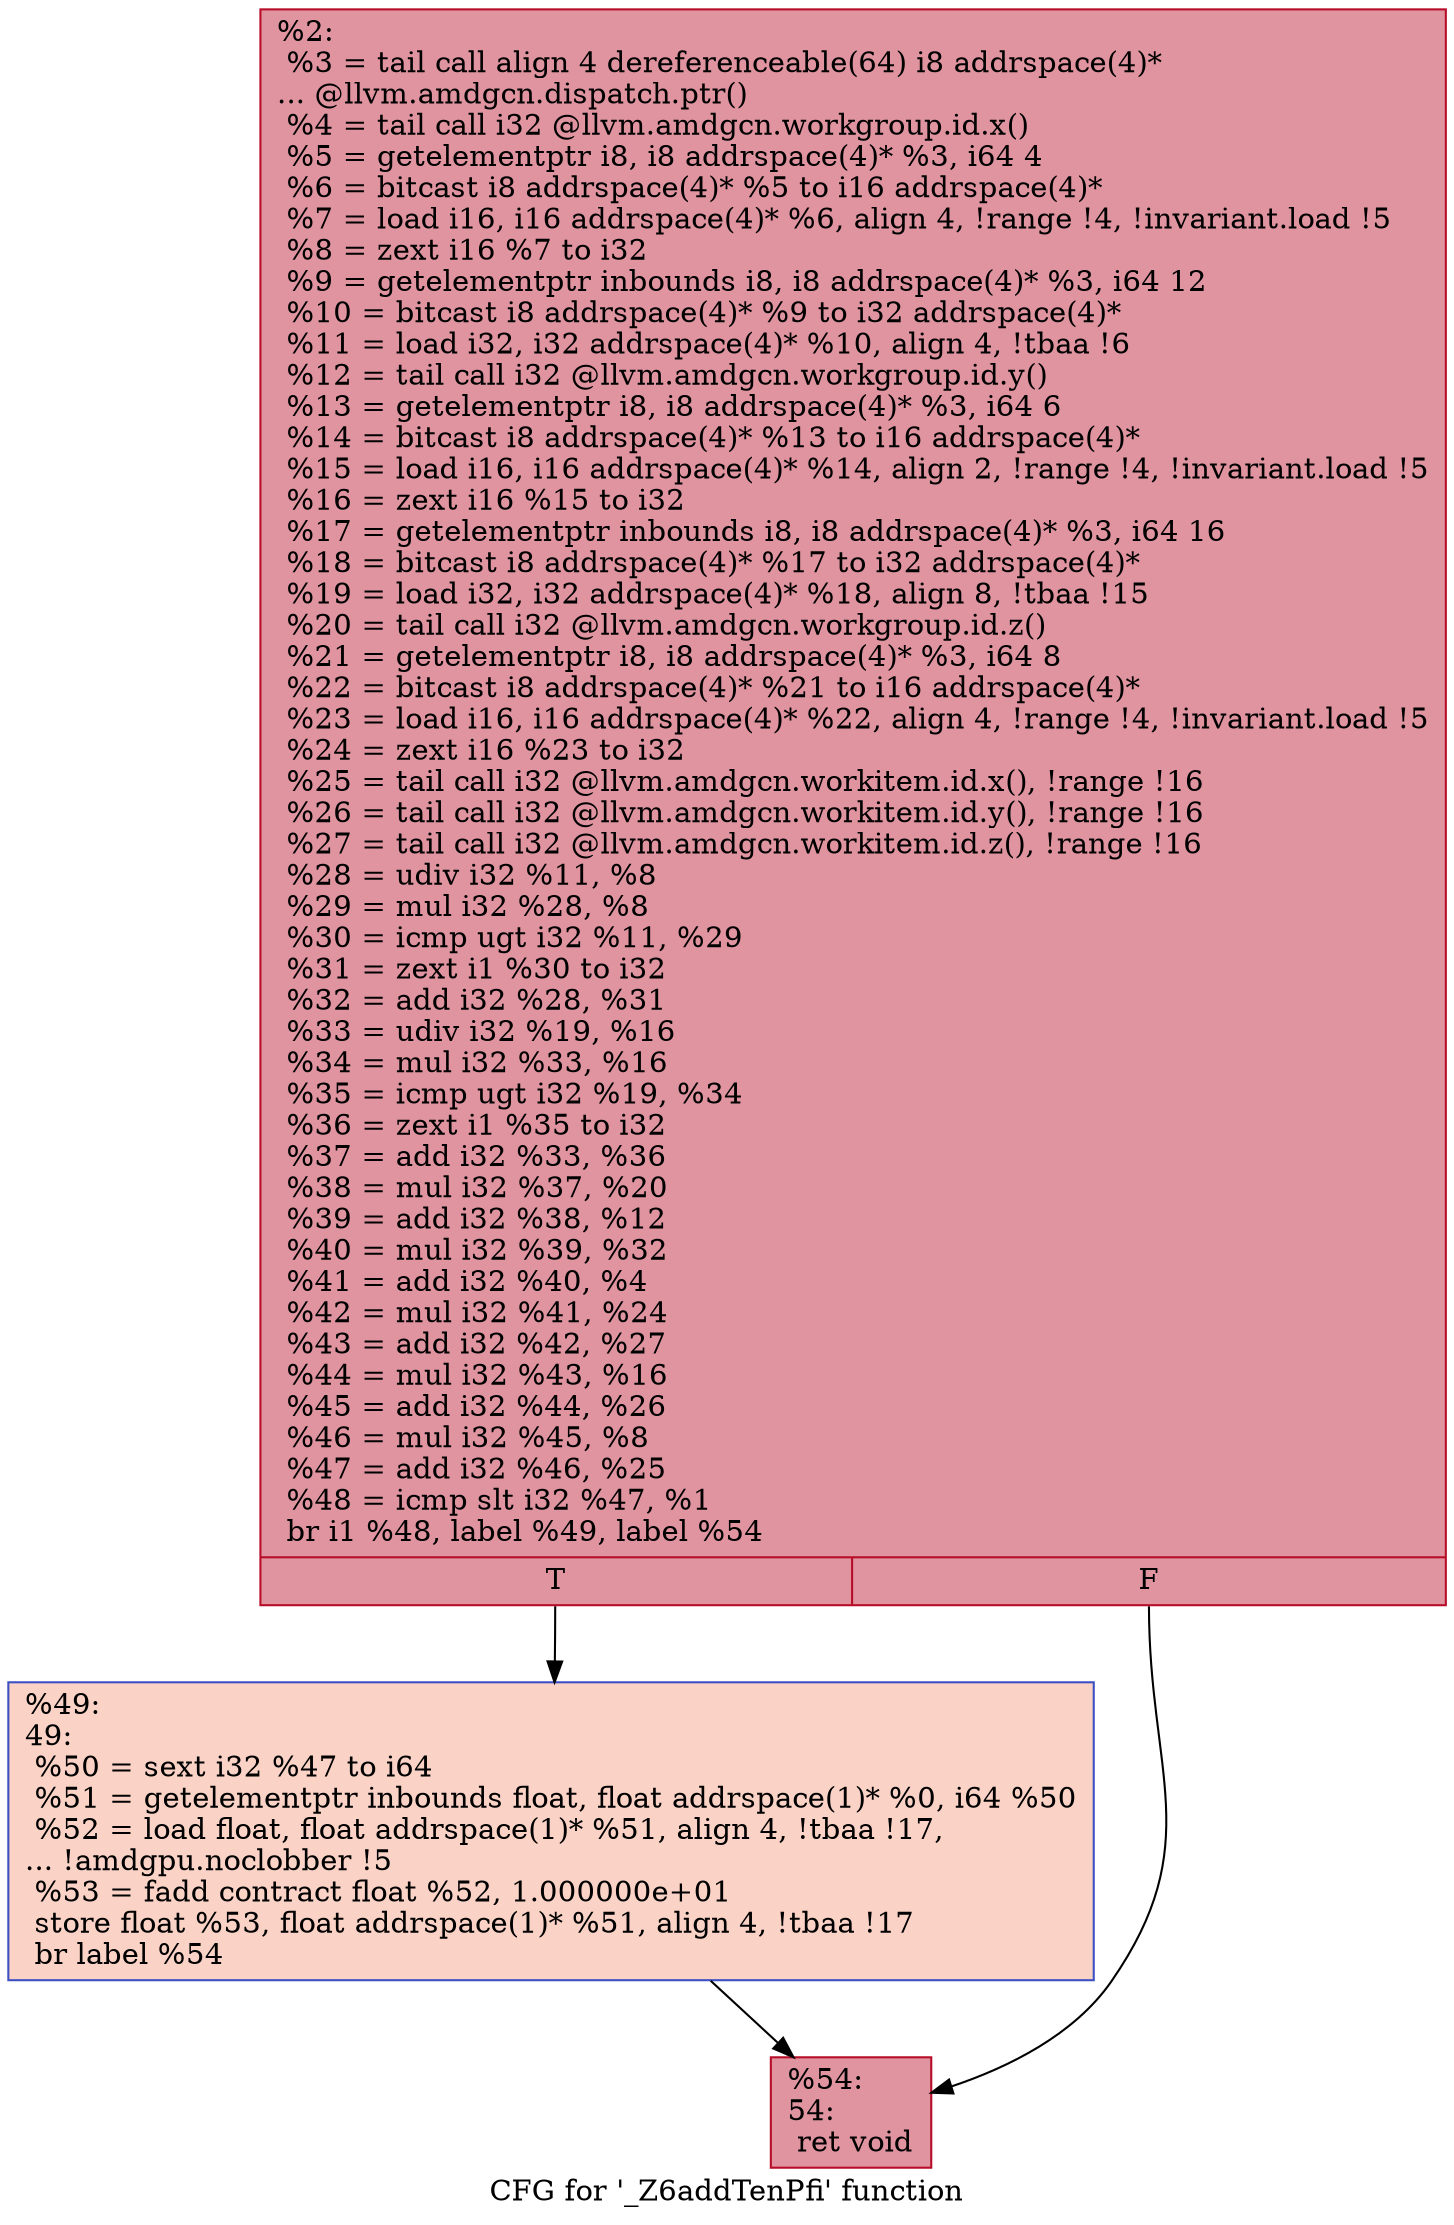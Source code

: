 digraph "CFG for '_Z6addTenPfi' function" {
	label="CFG for '_Z6addTenPfi' function";

	Node0x60f0880 [shape=record,color="#b70d28ff", style=filled, fillcolor="#b70d2870",label="{%2:\l  %3 = tail call align 4 dereferenceable(64) i8 addrspace(4)*\l... @llvm.amdgcn.dispatch.ptr()\l  %4 = tail call i32 @llvm.amdgcn.workgroup.id.x()\l  %5 = getelementptr i8, i8 addrspace(4)* %3, i64 4\l  %6 = bitcast i8 addrspace(4)* %5 to i16 addrspace(4)*\l  %7 = load i16, i16 addrspace(4)* %6, align 4, !range !4, !invariant.load !5\l  %8 = zext i16 %7 to i32\l  %9 = getelementptr inbounds i8, i8 addrspace(4)* %3, i64 12\l  %10 = bitcast i8 addrspace(4)* %9 to i32 addrspace(4)*\l  %11 = load i32, i32 addrspace(4)* %10, align 4, !tbaa !6\l  %12 = tail call i32 @llvm.amdgcn.workgroup.id.y()\l  %13 = getelementptr i8, i8 addrspace(4)* %3, i64 6\l  %14 = bitcast i8 addrspace(4)* %13 to i16 addrspace(4)*\l  %15 = load i16, i16 addrspace(4)* %14, align 2, !range !4, !invariant.load !5\l  %16 = zext i16 %15 to i32\l  %17 = getelementptr inbounds i8, i8 addrspace(4)* %3, i64 16\l  %18 = bitcast i8 addrspace(4)* %17 to i32 addrspace(4)*\l  %19 = load i32, i32 addrspace(4)* %18, align 8, !tbaa !15\l  %20 = tail call i32 @llvm.amdgcn.workgroup.id.z()\l  %21 = getelementptr i8, i8 addrspace(4)* %3, i64 8\l  %22 = bitcast i8 addrspace(4)* %21 to i16 addrspace(4)*\l  %23 = load i16, i16 addrspace(4)* %22, align 4, !range !4, !invariant.load !5\l  %24 = zext i16 %23 to i32\l  %25 = tail call i32 @llvm.amdgcn.workitem.id.x(), !range !16\l  %26 = tail call i32 @llvm.amdgcn.workitem.id.y(), !range !16\l  %27 = tail call i32 @llvm.amdgcn.workitem.id.z(), !range !16\l  %28 = udiv i32 %11, %8\l  %29 = mul i32 %28, %8\l  %30 = icmp ugt i32 %11, %29\l  %31 = zext i1 %30 to i32\l  %32 = add i32 %28, %31\l  %33 = udiv i32 %19, %16\l  %34 = mul i32 %33, %16\l  %35 = icmp ugt i32 %19, %34\l  %36 = zext i1 %35 to i32\l  %37 = add i32 %33, %36\l  %38 = mul i32 %37, %20\l  %39 = add i32 %38, %12\l  %40 = mul i32 %39, %32\l  %41 = add i32 %40, %4\l  %42 = mul i32 %41, %24\l  %43 = add i32 %42, %27\l  %44 = mul i32 %43, %16\l  %45 = add i32 %44, %26\l  %46 = mul i32 %45, %8\l  %47 = add i32 %46, %25\l  %48 = icmp slt i32 %47, %1\l  br i1 %48, label %49, label %54\l|{<s0>T|<s1>F}}"];
	Node0x60f0880:s0 -> Node0x60f5860;
	Node0x60f0880:s1 -> Node0x60f58f0;
	Node0x60f5860 [shape=record,color="#3d50c3ff", style=filled, fillcolor="#f59c7d70",label="{%49:\l49:                                               \l  %50 = sext i32 %47 to i64\l  %51 = getelementptr inbounds float, float addrspace(1)* %0, i64 %50\l  %52 = load float, float addrspace(1)* %51, align 4, !tbaa !17,\l... !amdgpu.noclobber !5\l  %53 = fadd contract float %52, 1.000000e+01\l  store float %53, float addrspace(1)* %51, align 4, !tbaa !17\l  br label %54\l}"];
	Node0x60f5860 -> Node0x60f58f0;
	Node0x60f58f0 [shape=record,color="#b70d28ff", style=filled, fillcolor="#b70d2870",label="{%54:\l54:                                               \l  ret void\l}"];
}

